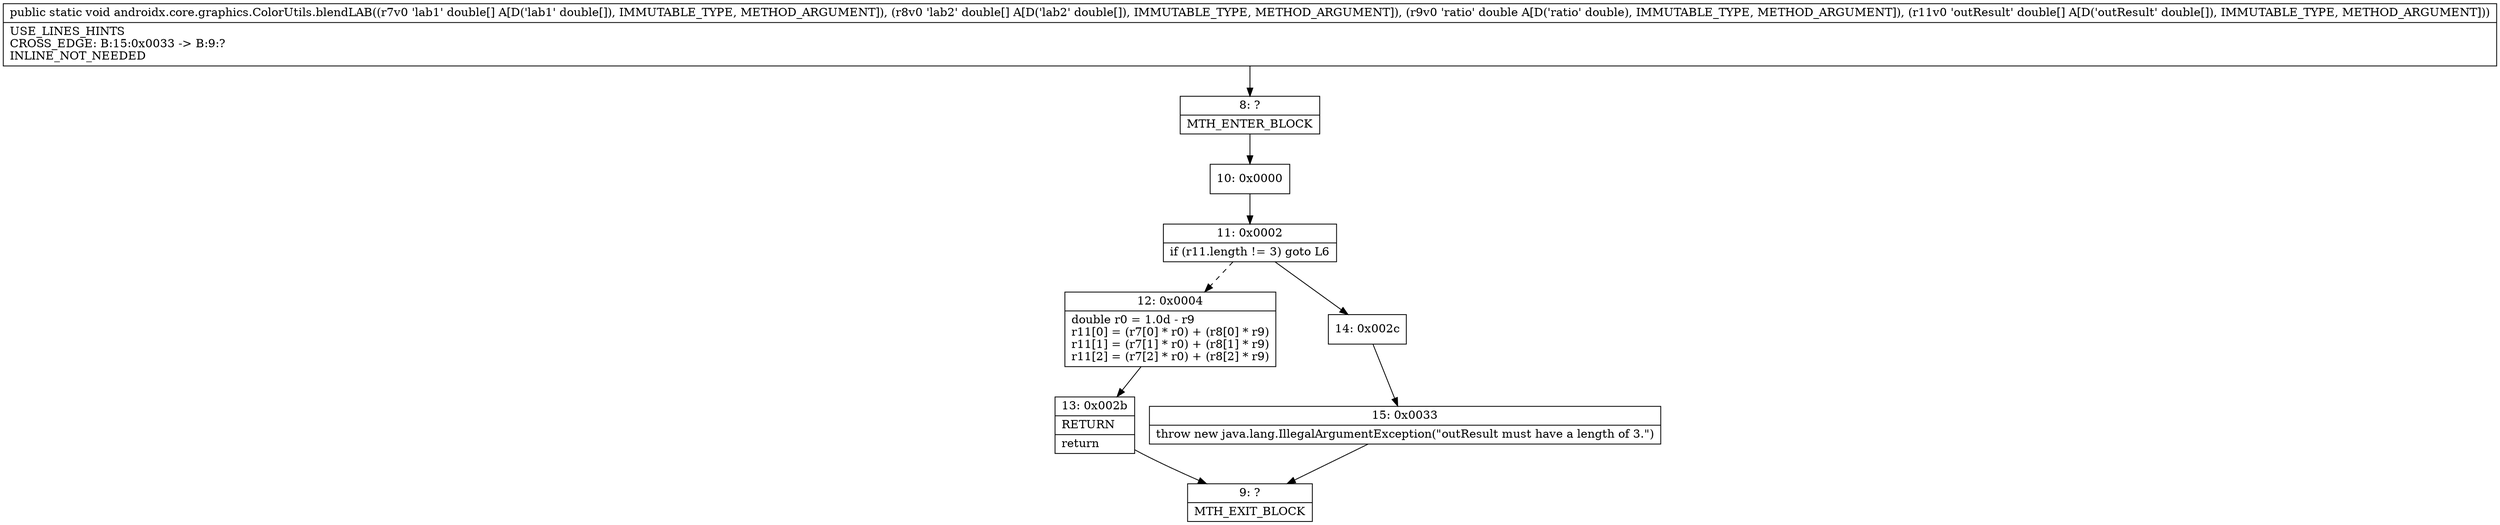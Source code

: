 digraph "CFG forandroidx.core.graphics.ColorUtils.blendLAB([D[DD[D)V" {
Node_8 [shape=record,label="{8\:\ ?|MTH_ENTER_BLOCK\l}"];
Node_10 [shape=record,label="{10\:\ 0x0000}"];
Node_11 [shape=record,label="{11\:\ 0x0002|if (r11.length != 3) goto L6\l}"];
Node_12 [shape=record,label="{12\:\ 0x0004|double r0 = 1.0d \- r9\lr11[0] = (r7[0] * r0) + (r8[0] * r9)\lr11[1] = (r7[1] * r0) + (r8[1] * r9)\lr11[2] = (r7[2] * r0) + (r8[2] * r9)\l}"];
Node_13 [shape=record,label="{13\:\ 0x002b|RETURN\l|return\l}"];
Node_9 [shape=record,label="{9\:\ ?|MTH_EXIT_BLOCK\l}"];
Node_14 [shape=record,label="{14\:\ 0x002c}"];
Node_15 [shape=record,label="{15\:\ 0x0033|throw new java.lang.IllegalArgumentException(\"outResult must have a length of 3.\")\l}"];
MethodNode[shape=record,label="{public static void androidx.core.graphics.ColorUtils.blendLAB((r7v0 'lab1' double[] A[D('lab1' double[]), IMMUTABLE_TYPE, METHOD_ARGUMENT]), (r8v0 'lab2' double[] A[D('lab2' double[]), IMMUTABLE_TYPE, METHOD_ARGUMENT]), (r9v0 'ratio' double A[D('ratio' double), IMMUTABLE_TYPE, METHOD_ARGUMENT]), (r11v0 'outResult' double[] A[D('outResult' double[]), IMMUTABLE_TYPE, METHOD_ARGUMENT]))  | USE_LINES_HINTS\lCROSS_EDGE: B:15:0x0033 \-\> B:9:?\lINLINE_NOT_NEEDED\l}"];
MethodNode -> Node_8;Node_8 -> Node_10;
Node_10 -> Node_11;
Node_11 -> Node_12[style=dashed];
Node_11 -> Node_14;
Node_12 -> Node_13;
Node_13 -> Node_9;
Node_14 -> Node_15;
Node_15 -> Node_9;
}

